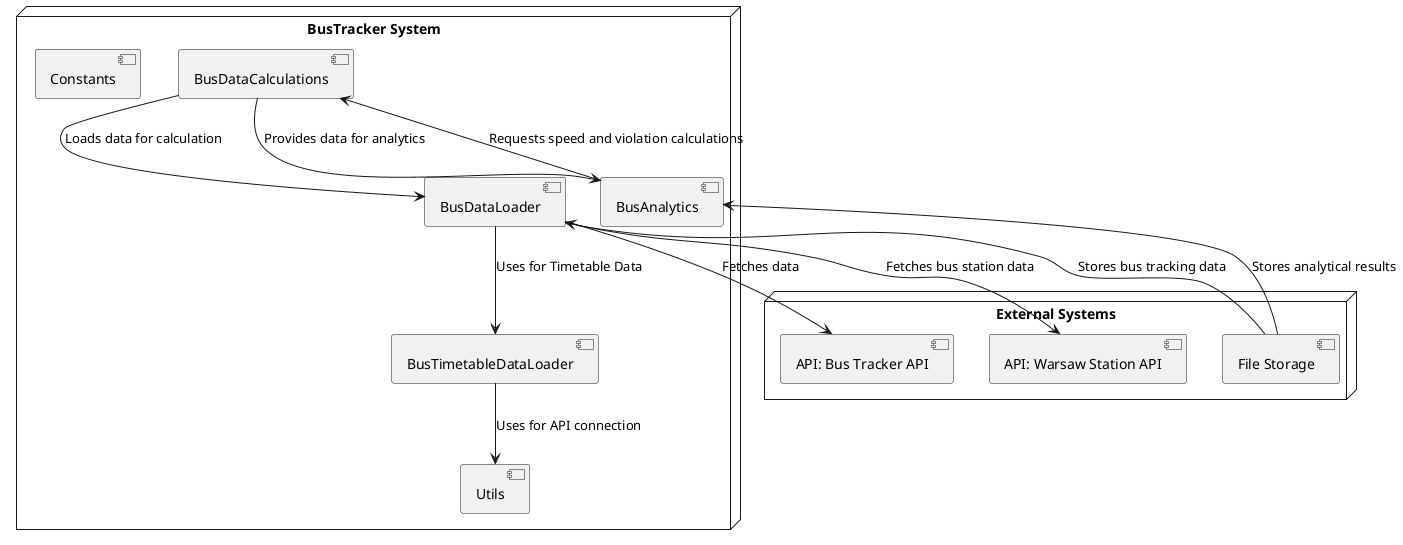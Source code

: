 @startuml
!define RECTANGLE component

' Define system components
node "BusTracker System" {
    [BusDataLoader] as busDataLoader
    [BusTimetableDataLoader] as busTimetableDataLoader
    [BusAnalytics] as busAnalytics
    [BusDataCalculations] as busDataCalculations
    [Utils] as utils
    [Constants] as constants
}

' Define external systems (APIs, Data sources)
node "External Systems" {
    [API: Bus Tracker API] as apiBusTracker
    [API: Warsaw Station API] as apiWarsawStation
    [File Storage] as fileStorage
}

' Define module dependencies
busDataLoader --> busTimetableDataLoader : Uses for Timetable Data
busTimetableDataLoader --> utils : Uses for API connection
busDataLoader --> apiBusTracker : Fetches data
busDataLoader --> apiWarsawStation : Fetches bus station data
busDataCalculations --> busDataLoader : Loads data for calculation
busDataCalculations --> busAnalytics : Provides data for analytics
busAnalytics --> busDataCalculations : Requests speed and violation calculations

fileStorage --> busDataLoader : Stores bus tracking data
fileStorage --> busAnalytics : Stores analytical results

@enduml

